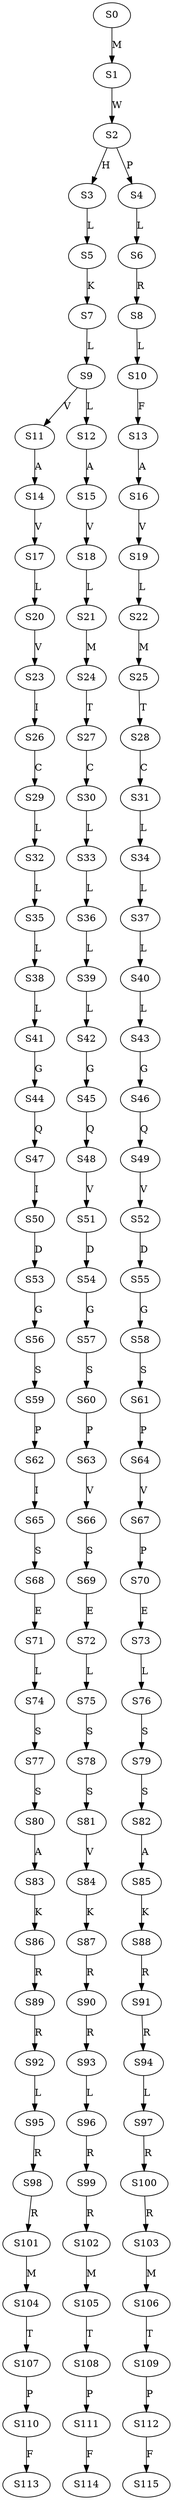 strict digraph  {
	S0 -> S1 [ label = M ];
	S1 -> S2 [ label = W ];
	S2 -> S3 [ label = H ];
	S2 -> S4 [ label = P ];
	S3 -> S5 [ label = L ];
	S4 -> S6 [ label = L ];
	S5 -> S7 [ label = K ];
	S6 -> S8 [ label = R ];
	S7 -> S9 [ label = L ];
	S8 -> S10 [ label = L ];
	S9 -> S11 [ label = V ];
	S9 -> S12 [ label = L ];
	S10 -> S13 [ label = F ];
	S11 -> S14 [ label = A ];
	S12 -> S15 [ label = A ];
	S13 -> S16 [ label = A ];
	S14 -> S17 [ label = V ];
	S15 -> S18 [ label = V ];
	S16 -> S19 [ label = V ];
	S17 -> S20 [ label = L ];
	S18 -> S21 [ label = L ];
	S19 -> S22 [ label = L ];
	S20 -> S23 [ label = V ];
	S21 -> S24 [ label = M ];
	S22 -> S25 [ label = M ];
	S23 -> S26 [ label = I ];
	S24 -> S27 [ label = T ];
	S25 -> S28 [ label = T ];
	S26 -> S29 [ label = C ];
	S27 -> S30 [ label = C ];
	S28 -> S31 [ label = C ];
	S29 -> S32 [ label = L ];
	S30 -> S33 [ label = L ];
	S31 -> S34 [ label = L ];
	S32 -> S35 [ label = L ];
	S33 -> S36 [ label = L ];
	S34 -> S37 [ label = L ];
	S35 -> S38 [ label = L ];
	S36 -> S39 [ label = L ];
	S37 -> S40 [ label = L ];
	S38 -> S41 [ label = L ];
	S39 -> S42 [ label = L ];
	S40 -> S43 [ label = L ];
	S41 -> S44 [ label = G ];
	S42 -> S45 [ label = G ];
	S43 -> S46 [ label = G ];
	S44 -> S47 [ label = Q ];
	S45 -> S48 [ label = Q ];
	S46 -> S49 [ label = Q ];
	S47 -> S50 [ label = I ];
	S48 -> S51 [ label = V ];
	S49 -> S52 [ label = V ];
	S50 -> S53 [ label = D ];
	S51 -> S54 [ label = D ];
	S52 -> S55 [ label = D ];
	S53 -> S56 [ label = G ];
	S54 -> S57 [ label = G ];
	S55 -> S58 [ label = G ];
	S56 -> S59 [ label = S ];
	S57 -> S60 [ label = S ];
	S58 -> S61 [ label = S ];
	S59 -> S62 [ label = P ];
	S60 -> S63 [ label = P ];
	S61 -> S64 [ label = P ];
	S62 -> S65 [ label = I ];
	S63 -> S66 [ label = V ];
	S64 -> S67 [ label = V ];
	S65 -> S68 [ label = S ];
	S66 -> S69 [ label = S ];
	S67 -> S70 [ label = P ];
	S68 -> S71 [ label = E ];
	S69 -> S72 [ label = E ];
	S70 -> S73 [ label = E ];
	S71 -> S74 [ label = L ];
	S72 -> S75 [ label = L ];
	S73 -> S76 [ label = L ];
	S74 -> S77 [ label = S ];
	S75 -> S78 [ label = S ];
	S76 -> S79 [ label = S ];
	S77 -> S80 [ label = S ];
	S78 -> S81 [ label = S ];
	S79 -> S82 [ label = S ];
	S80 -> S83 [ label = A ];
	S81 -> S84 [ label = V ];
	S82 -> S85 [ label = A ];
	S83 -> S86 [ label = K ];
	S84 -> S87 [ label = K ];
	S85 -> S88 [ label = K ];
	S86 -> S89 [ label = R ];
	S87 -> S90 [ label = R ];
	S88 -> S91 [ label = R ];
	S89 -> S92 [ label = R ];
	S90 -> S93 [ label = R ];
	S91 -> S94 [ label = R ];
	S92 -> S95 [ label = L ];
	S93 -> S96 [ label = L ];
	S94 -> S97 [ label = L ];
	S95 -> S98 [ label = R ];
	S96 -> S99 [ label = R ];
	S97 -> S100 [ label = R ];
	S98 -> S101 [ label = R ];
	S99 -> S102 [ label = R ];
	S100 -> S103 [ label = R ];
	S101 -> S104 [ label = M ];
	S102 -> S105 [ label = M ];
	S103 -> S106 [ label = M ];
	S104 -> S107 [ label = T ];
	S105 -> S108 [ label = T ];
	S106 -> S109 [ label = T ];
	S107 -> S110 [ label = P ];
	S108 -> S111 [ label = P ];
	S109 -> S112 [ label = P ];
	S110 -> S113 [ label = F ];
	S111 -> S114 [ label = F ];
	S112 -> S115 [ label = F ];
}
